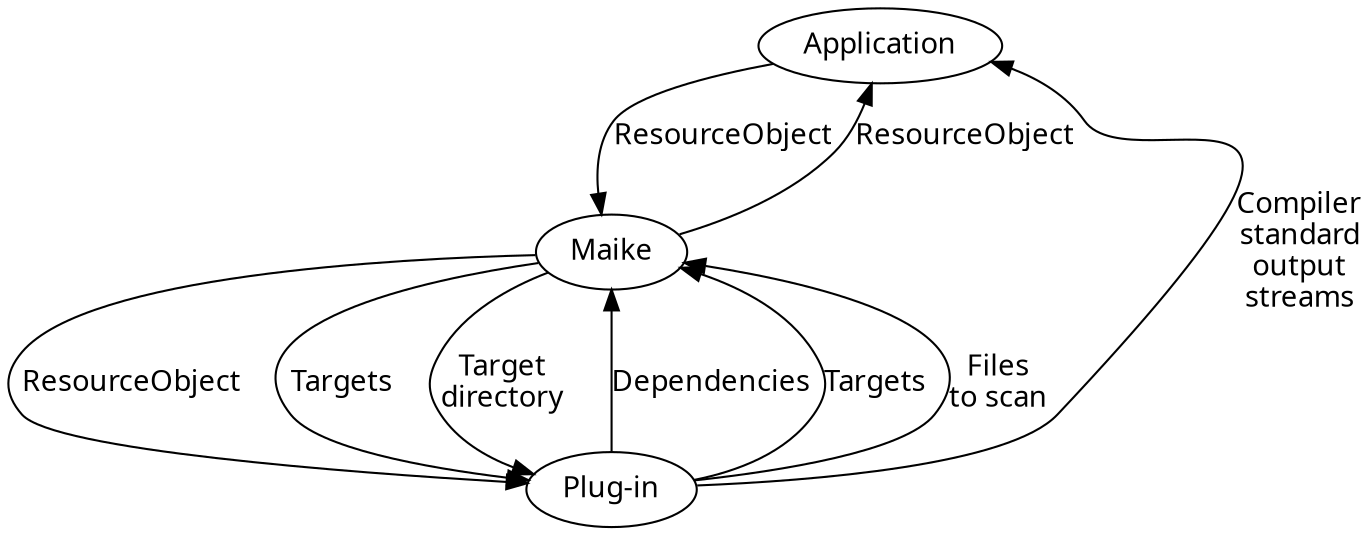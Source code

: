 digraph "G"
	{
	 graph [fontname = "Andika"];
	 node [fontname = "Andika"];
	 edge [fontname = "Andika"];

	"Application"->"Maike"[label="ResourceObject"];
	"Maike"->"Application"[label="ResourceObject"];

	"Maike"->"Plug-in"[label="ResourceObject"];
	"Maike"->"Plug-in"[label="Targets"];
	"Maike"->"Plug-in"[label="Target\ndirectory"];
	"Plug-in"->"Maike"[label="Dependencies"];
	"Plug-in"->"Maike"[label="Targets"];
	"Plug-in"->"Maike"[label="Files\nto scan"];
	"Plug-in"->"Application"[label="Compiler\nstandard\noutput\nstreams"];
	}